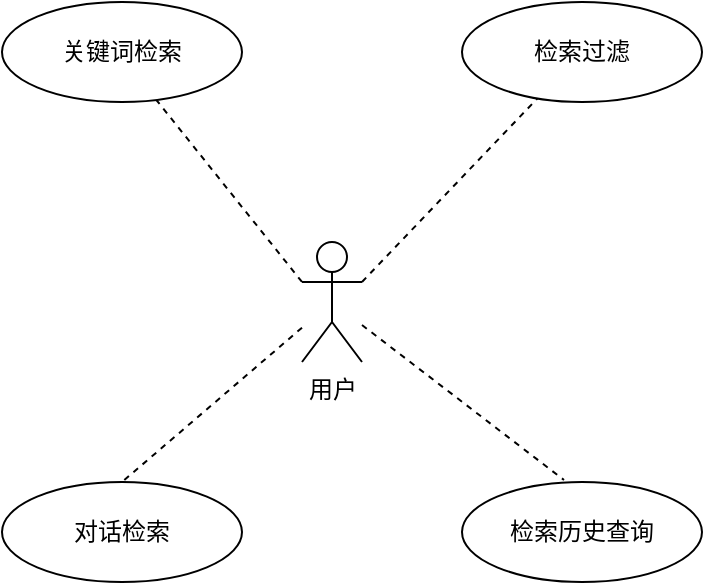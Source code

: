 <mxfile version="22.1.2" type="device">
  <diagram name="第 1 页" id="9-pB5DFrk009jq3HI5Pv">
    <mxGraphModel dx="1098" dy="828" grid="1" gridSize="10" guides="1" tooltips="1" connect="1" arrows="1" fold="1" page="1" pageScale="1" pageWidth="827" pageHeight="1169" math="0" shadow="0">
      <root>
        <mxCell id="0" />
        <mxCell id="1" parent="0" />
        <mxCell id="4LdpUs9h3QzE5ZVWaWeH-1" value="用户&lt;br&gt;" style="shape=umlActor;verticalLabelPosition=bottom;verticalAlign=top;html=1;outlineConnect=0;" vertex="1" parent="1">
          <mxGeometry x="400" y="400" width="30" height="60" as="geometry" />
        </mxCell>
        <mxCell id="4LdpUs9h3QzE5ZVWaWeH-8" value="" style="endArrow=none;dashed=1;html=1;rounded=0;exitX=1;exitY=0.333;exitDx=0;exitDy=0;exitPerimeter=0;" edge="1" parent="1" source="4LdpUs9h3QzE5ZVWaWeH-1" target="4LdpUs9h3QzE5ZVWaWeH-13">
          <mxGeometry width="50" height="50" relative="1" as="geometry">
            <mxPoint x="390" y="450" as="sourcePoint" />
            <mxPoint x="540" y="330" as="targetPoint" />
          </mxGeometry>
        </mxCell>
        <mxCell id="4LdpUs9h3QzE5ZVWaWeH-9" value="" style="endArrow=none;dashed=1;html=1;rounded=0;entryX=0.425;entryY=-0.02;entryDx=0;entryDy=0;entryPerimeter=0;" edge="1" parent="1" source="4LdpUs9h3QzE5ZVWaWeH-1" target="4LdpUs9h3QzE5ZVWaWeH-14">
          <mxGeometry width="50" height="50" relative="1" as="geometry">
            <mxPoint x="460" y="510" as="sourcePoint" />
            <mxPoint x="540" y="520" as="targetPoint" />
          </mxGeometry>
        </mxCell>
        <mxCell id="4LdpUs9h3QzE5ZVWaWeH-10" value="" style="endArrow=none;dashed=1;html=1;rounded=0;exitX=0;exitY=0.333;exitDx=0;exitDy=0;exitPerimeter=0;" edge="1" parent="1" source="4LdpUs9h3QzE5ZVWaWeH-1">
          <mxGeometry width="50" height="50" relative="1" as="geometry">
            <mxPoint x="304" y="410" as="sourcePoint" />
            <mxPoint x="320" y="320" as="targetPoint" />
          </mxGeometry>
        </mxCell>
        <mxCell id="4LdpUs9h3QzE5ZVWaWeH-11" value="" style="endArrow=none;dashed=1;html=1;rounded=0;entryX=0.5;entryY=0;entryDx=0;entryDy=0;" edge="1" parent="1" source="4LdpUs9h3QzE5ZVWaWeH-1" target="4LdpUs9h3QzE5ZVWaWeH-15">
          <mxGeometry width="50" height="50" relative="1" as="geometry">
            <mxPoint x="370" y="560" as="sourcePoint" />
            <mxPoint x="290" y="530" as="targetPoint" />
          </mxGeometry>
        </mxCell>
        <mxCell id="4LdpUs9h3QzE5ZVWaWeH-12" value="关键词检索" style="ellipse;whiteSpace=wrap;html=1;" vertex="1" parent="1">
          <mxGeometry x="250" y="280" width="120" height="50" as="geometry" />
        </mxCell>
        <mxCell id="4LdpUs9h3QzE5ZVWaWeH-13" value="检索过滤" style="ellipse;whiteSpace=wrap;html=1;" vertex="1" parent="1">
          <mxGeometry x="480" y="280" width="120" height="50" as="geometry" />
        </mxCell>
        <mxCell id="4LdpUs9h3QzE5ZVWaWeH-14" value="检索历史查询" style="ellipse;whiteSpace=wrap;html=1;" vertex="1" parent="1">
          <mxGeometry x="480" y="520" width="120" height="50" as="geometry" />
        </mxCell>
        <mxCell id="4LdpUs9h3QzE5ZVWaWeH-15" value="对话检索" style="ellipse;whiteSpace=wrap;html=1;" vertex="1" parent="1">
          <mxGeometry x="250" y="520" width="120" height="50" as="geometry" />
        </mxCell>
      </root>
    </mxGraphModel>
  </diagram>
</mxfile>

